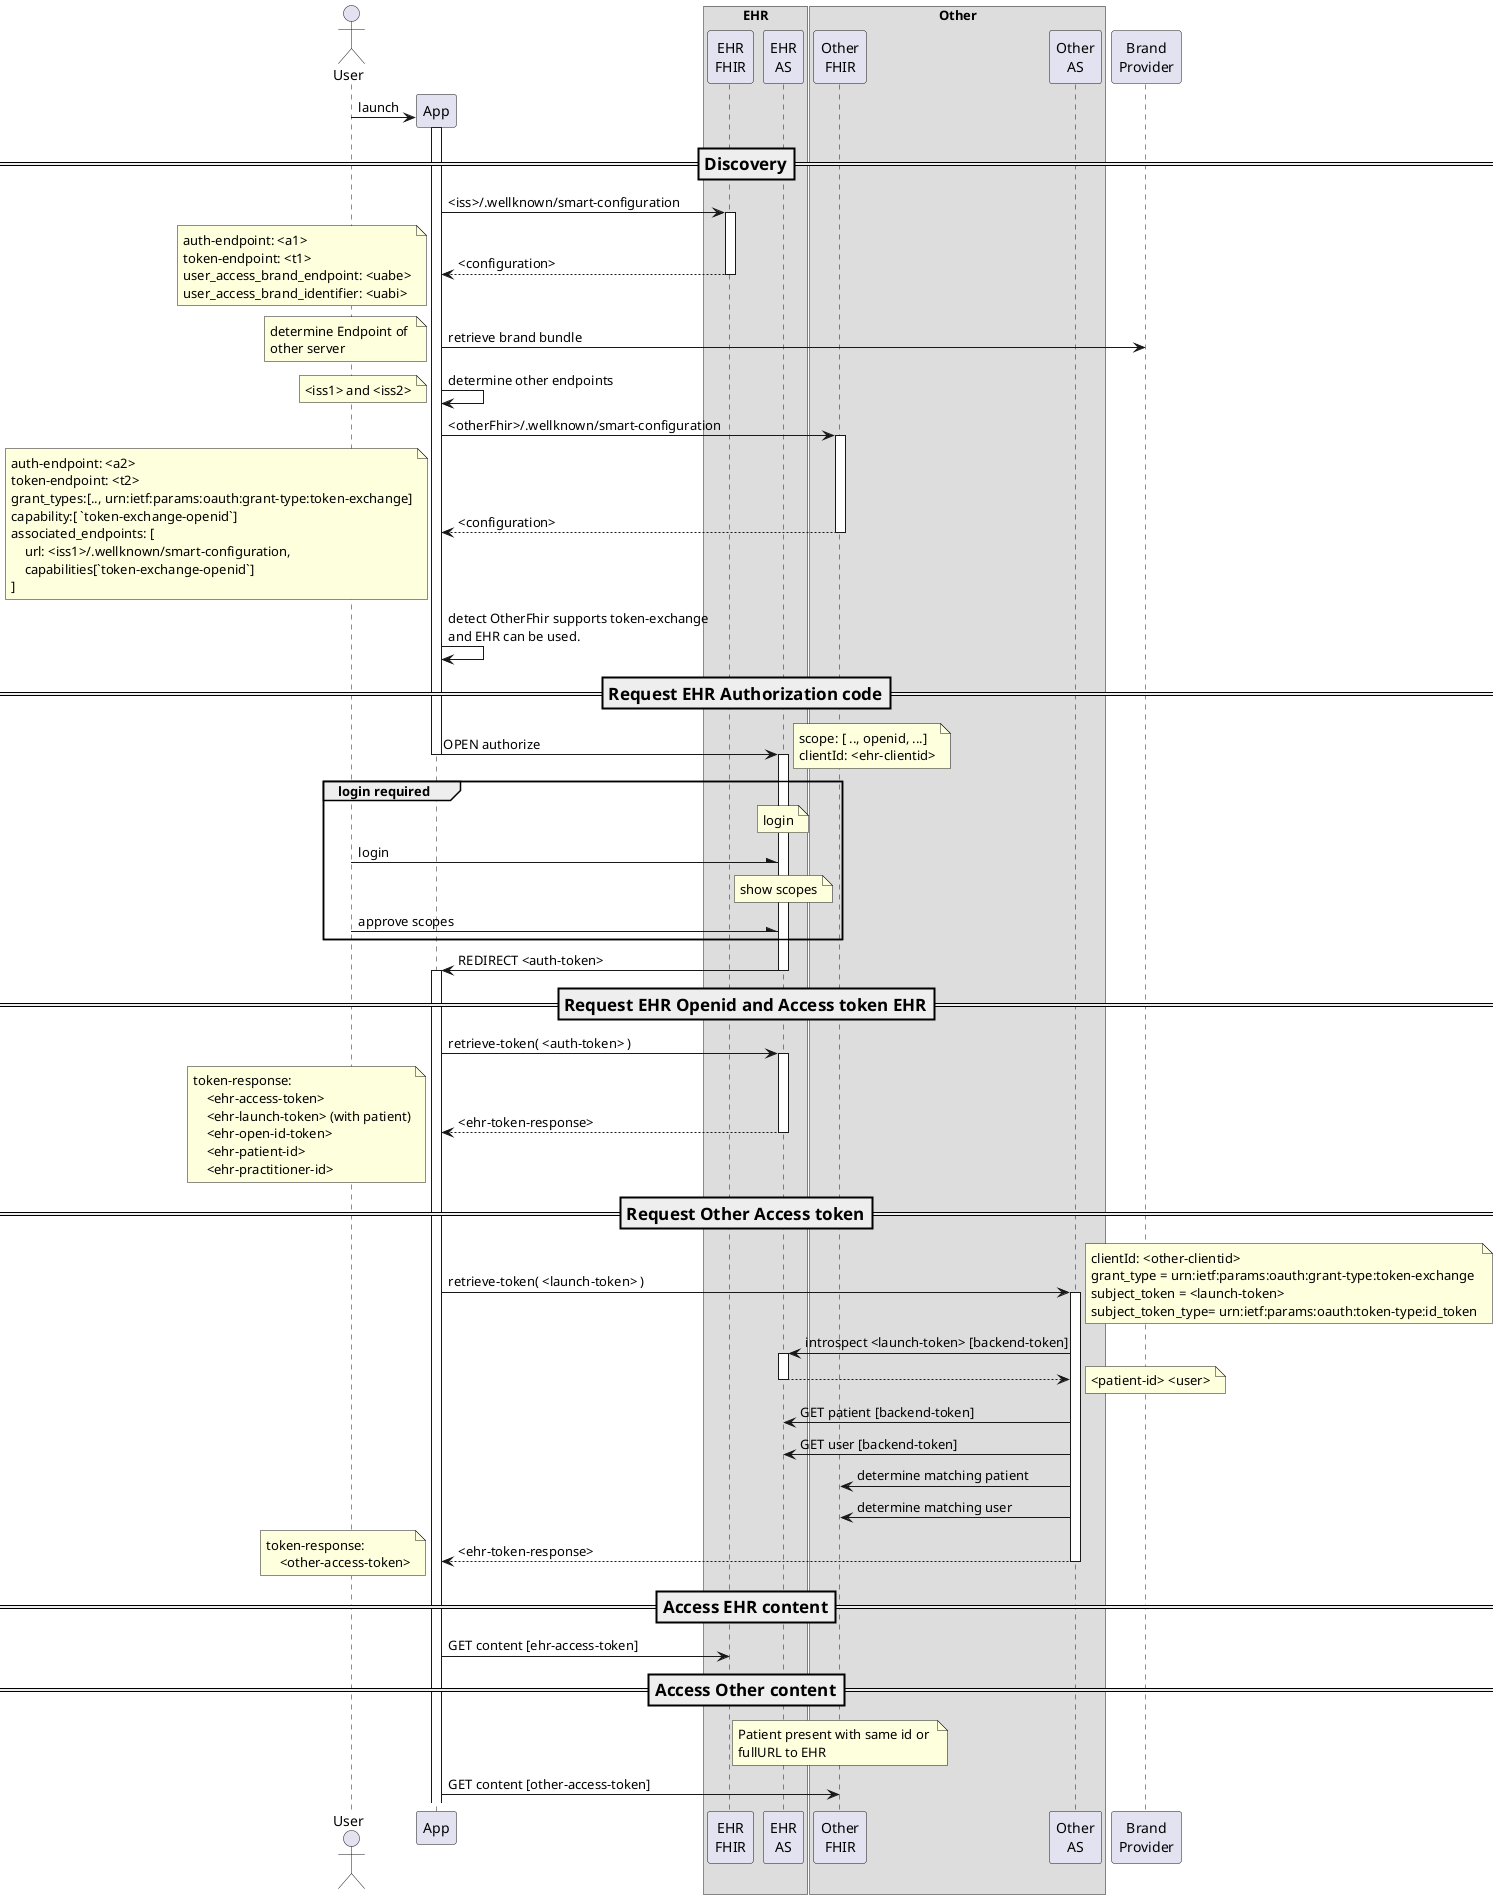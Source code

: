 @startuml

actor User
participant "App" as App
box EHR
    participant  "EHR\nFHIR" as EhrFHIR
    participant  "EHR\nAS" as EhrAS
end box
box Other
    participant  "Other\nFHIR" as OtherFHIR
    participant  "Other\nAS" as OtherAS
end box
participant  "Brand\nProvider" as BrandProvider

create App
User -> App: launch
activate App

=== Discovery ==
App -> EhrFHIR ++: <iss>/.wellknown/smart-configuration
App <-- EhrFHIR --: <configuration>
note left
    auth-endpoint: <a1>
    token-endpoint: <t1>
    user_access_brand_endpoint: <uabe>
    user_access_brand_identifier: <uabi>
end note
App -> BrandProvider: retrieve brand bundle
note left 
    determine Endpoint of 
    other server
end note
App -> App: determine other endpoints
note left: <iss1> and <iss2>
App -> OtherFHIR ++: <otherFhir>/.wellknown/smart-configuration
App <-- OtherFHIR --: <configuration>
note left
    auth-endpoint: <a2>
    token-endpoint: <t2>
    grant_types:[.., urn:ietf:params:oauth:grant-type:token-exchange]
    capability:[ `token-exchange-openid`]
    associated_endpoints: [ 
        url: <iss1>/.wellknown/smart-configuration, 
        capabilities[`token-exchange-openid`]
    ]
end note
App -> App: detect OtherFhir supports token-exchange\nand EHR can be used.

=== Request EHR Authorization code ==
EhrAS <- App --: OPEN authorize
    note right
     scope: [ .., openid, ...]
     clientId: <ehr-clientid>
    end note
    activate EhrAS
    group login required
        note over EhrAS: login
        User -\ EhrAS: login
    
        note over EhrAS: show scopes
        User -\ EhrAS: approve scopes
end
App <- EhrAS --: REDIRECT <auth-token>
activate App

=== Request EHR Openid and Access token EHR ==
App -> EhrAS ++: retrieve-token( <auth-token> )
App <-- EhrAS --: <ehr-token-response>
note left
    token-response:
        <ehr-access-token>
        <ehr-launch-token> (with patient)
        <ehr-open-id-token>
        <ehr-patient-id>
        <ehr-practitioner-id>
end note

=== Request Other Access token ==
App -> OtherAS ++: retrieve-token( <launch-token> )
note right
    clientId: <other-clientid>
    grant_type = urn:ietf:params:oauth:grant-type:token-exchange
    subject_token = <launch-token>
    subject_token_type= urn:ietf:params:oauth:token-type:id_token
end note
OtherAS ->  EhrAS ++: introspect <launch-token> [backend-token]
OtherAS <-- EhrAS --
note right: <patient-id> <user>
OtherAS -> EhrAS: GET patient [backend-token]
OtherAS -> EhrAS: GET user [backend-token]
OtherAS -> OtherFHIR: determine matching patient 
OtherAS -> OtherFHIR: determine matching user
App <-- OtherAS --: <ehr-token-response>
note left
    token-response:
        <other-access-token>
end note

=== Access EHR content ==
App -> EhrFHIR: GET content [ehr-access-token]

=== Access Other content ==
note over OtherFHIR
    Patient present with same id or 
    fullURL to EHR
end note
App -> OtherFHIR: GET content [other-access-token]

@enduml